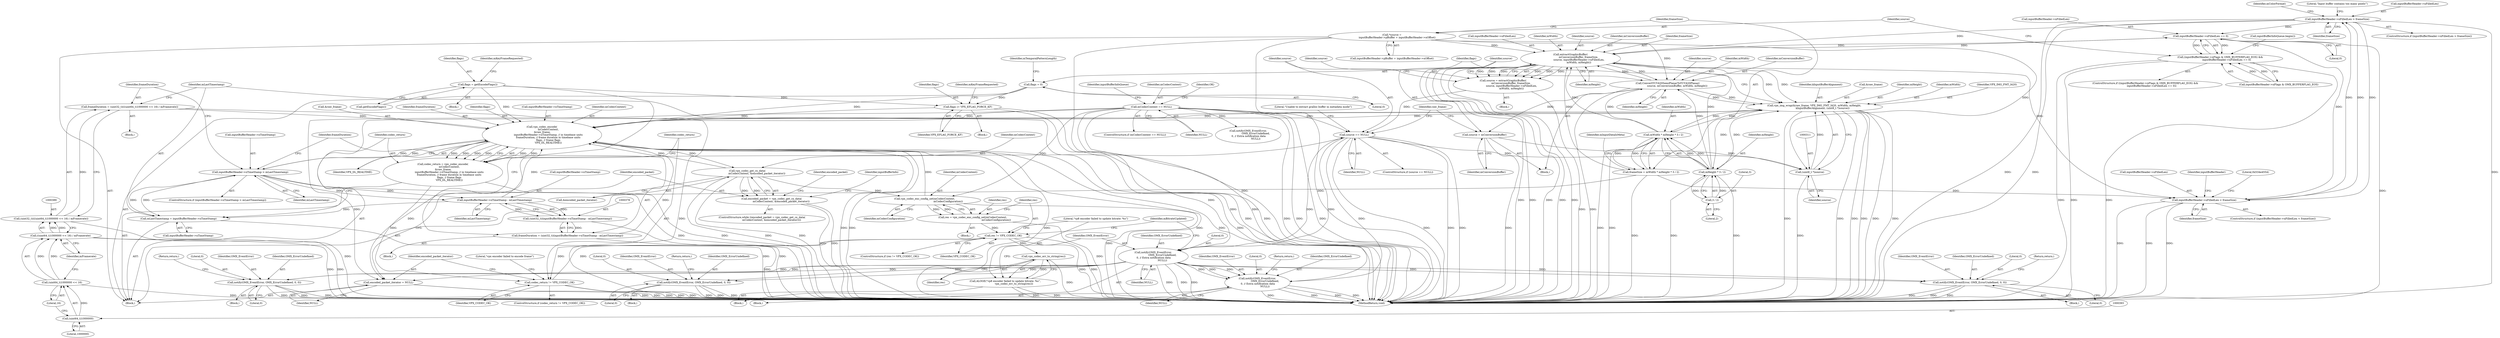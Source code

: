 digraph "0_Android_7fd96ebfc4c9da496c59d7c45e1f62be178e626d@pointer" {
"1000281" [label="(Call,inputBufferHeader->nFilledLen > frameSize)"];
"1000264" [label="(Call,inputBufferHeader->nFilledLen < frameSize)"];
"1000281" [label="(Call,inputBufferHeader->nFilledLen > frameSize)"];
"1000179" [label="(Call,inputBufferHeader->nFilledLen == 0)"];
"1000239" [label="(Call,extractGraphicBuffer(\n                    mConversionBuffer, frameSize,\n                     source, inputBufferHeader->nFilledLen,\n                     mWidth, mHeight))"];
"1000294" [label="(Call,ConvertYUV420SemiPlanarToYUV420Planar(\n                        source, mConversionBuffer, mWidth, mHeight))"];
"1000215" [label="(Call,*source =\n             inputBufferHeader->pBuffer + inputBufferHeader->nOffset)"];
"1000227" [label="(Call,mWidth * mHeight * 3 / 2)"];
"1000303" [label="(Call,vpx_img_wrap(&raw_frame, VPX_IMG_FMT_I420, mWidth, mHeight,\n                     kInputBufferAlignment, (uint8_t *)source))"];
"1000404" [label="(Call,vpx_codec_encode(\n                mCodecContext,\n &raw_frame,\n                inputBufferHeader->nTimeStamp, // in timebase units\n                frameDuration, // frame duration in timebase units\n                flags, // frame flags\n                VPX_DL_REALTIME))"];
"1000435" [label="(Call,vpx_codec_get_cx_data(\n                        mCodecContext, &encoded_packet_iterator))"];
"1000347" [label="(Call,vpx_codec_enc_config_set(mCodecContext,\n                                                           mCodecConfiguration))"];
"1000115" [label="(Call,mCodecContext == NULL)"];
"1000369" [label="(Call,inputBufferHeader->nTimeStamp > mLastTimestamp)"];
"1000397" [label="(Call,mLastTimestamp = inputBufferHeader->nTimeStamp)"];
"1000379" [label="(Call,inputBufferHeader->nTimeStamp - mLastTimestamp)"];
"1000375" [label="(Call,frameDuration = (uint32_t)(inputBufferHeader->nTimeStamp - mLastTimestamp))"];
"1000377" [label="(Call,(uint32_t)(inputBufferHeader->nTimeStamp - mLastTimestamp))"];
"1000386" [label="(Call,frameDuration = (uint32_t)(((uint64_t)1000000 << 16) / mFramerate))"];
"1000388" [label="(Call,(uint32_t)(((uint64_t)1000000 << 16) / mFramerate))"];
"1000390" [label="(Call,((uint64_t)1000000 << 16) / mFramerate)"];
"1000391" [label="(Call,(uint64_t)1000000 << 16)"];
"1000392" [label="(Call,(uint64_t)1000000)"];
"1000314" [label="(Call,flags = 0)"];
"1000328" [label="(Call,flags |= VPX_EFLAG_FORCE_KF)"];
"1000322" [label="(Call,flags = getEncodeFlags())"];
"1000229" [label="(Call,mHeight * 3 / 2)"];
"1000231" [label="(Call,3 / 2)"];
"1000310" [label="(Call,(uint8_t *)source)"];
"1000299" [label="(Call,source = mConversionBuffer)"];
"1000249" [label="(Call,source == NULL)"];
"1000237" [label="(Call,source = extractGraphicBuffer(\n                    mConversionBuffer, frameSize,\n                     source, inputBufferHeader->nFilledLen,\n                     mWidth, mHeight))"];
"1000359" [label="(Call,notify(OMX_EventError,\n                       OMX_ErrorUndefined,\n 0, // Extra notification data\n                       NULL))"];
"1000225" [label="(Call,frameSize = mWidth * mHeight * 3 / 2)"];
"1000173" [label="(Call,(inputBufferHeader->nFlags & OMX_BUFFERFLAG_EOS) &&\n                inputBufferHeader->nFilledLen == 0)"];
"1000402" [label="(Call,codec_return = vpx_codec_encode(\n                mCodecContext,\n &raw_frame,\n                inputBufferHeader->nTimeStamp, // in timebase units\n                frameDuration, // frame duration in timebase units\n                flags, // frame flags\n                VPX_DL_REALTIME))"];
"1000415" [label="(Call,codec_return != VPX_CODEC_OK)"];
"1000351" [label="(Call,res != VPX_CODEC_OK)"];
"1000357" [label="(Call,vpx_codec_err_to_string(res))"];
"1000355" [label="(Call,ALOGE(\"vp8 encoder failed to update bitrate: %s\",\n                      vpx_codec_err_to_string(res)))"];
"1000345" [label="(Call,res = vpx_codec_enc_config_set(mCodecContext,\n                                                           mCodecConfiguration))"];
"1000433" [label="(Call,encoded_packet = vpx_codec_get_cx_data(\n                        mCodecContext, &encoded_packet_iterator))"];
"1000255" [label="(Call,notify(OMX_EventError, OMX_ErrorUndefined, 0, 0))"];
"1000273" [label="(Call,notify(OMX_EventError, OMX_ErrorUndefined, 0, 0))"];
"1000421" [label="(Call,notify(OMX_EventError,\n                   OMX_ErrorUndefined,\n 0, // Extra notification data\n                   NULL))"];
"1000428" [label="(Call,encoded_packet_iterator = NULL)"];
"1000506" [label="(Call,notify(OMX_EventError, OMX_ErrorUndefined, 0, 0))"];
"1000241" [label="(Identifier,frameSize)"];
"1000243" [label="(Call,inputBufferHeader->nFilledLen)"];
"1000254" [label="(Literal,\"Unable to extract gralloc buffer in metadata mode\")"];
"1000231" [label="(Call,3 / 2)"];
"1000269" [label="(Block,)"];
"1000229" [label="(Call,mHeight * 3 / 2)"];
"1000355" [label="(Call,ALOGE(\"vp8 encoder failed to update bitrate: %s\",\n                      vpx_codec_err_to_string(res)))"];
"1000383" [label="(Identifier,mLastTimestamp)"];
"1000435" [label="(Call,vpx_codec_get_cx_data(\n                        mCodecContext, &encoded_packet_iterator))"];
"1000114" [label="(ControlStructure,if (mCodecContext == NULL))"];
"1000321" [label="(Block,)"];
"1000332" [label="(Identifier,mKeyFrameRequested)"];
"1000347" [label="(Call,vpx_codec_enc_config_set(mCodecContext,\n                                                           mCodecConfiguration))"];
"1000314" [label="(Call,flags = 0)"];
"1000322" [label="(Call,flags = getEncodeFlags())"];
"1000256" [label="(Identifier,OMX_EventError)"];
"1000432" [label="(ControlStructure,while ((encoded_packet = vpx_codec_get_cx_data(\n                        mCodecContext, &encoded_packet_iterator))))"];
"1000249" [label="(Call,source == NULL)"];
"1000225" [label="(Call,frameSize = mWidth * mHeight * 3 / 2)"];
"1000348" [label="(Identifier,mCodecContext)"];
"1000404" [label="(Call,vpx_codec_encode(\n                mCodecContext,\n &raw_frame,\n                inputBufferHeader->nTimeStamp, // in timebase units\n                frameDuration, // frame duration in timebase units\n                flags, // frame flags\n                VPX_DL_REALTIME))"];
"1000283" [label="(Identifier,inputBufferHeader)"];
"1000433" [label="(Call,encoded_packet = vpx_codec_get_cx_data(\n                        mCodecContext, &encoded_packet_iterator))"];
"1000507" [label="(Identifier,OMX_EventError)"];
"1000278" [label="(Return,return;)"];
"1000413" [label="(Identifier,VPX_DL_REALTIME)"];
"1000246" [label="(Identifier,mWidth)"];
"1000149" [label="(Block,)"];
"1000370" [label="(Call,inputBufferHeader->nTimeStamp)"];
"1000305" [label="(Identifier,raw_frame)"];
"1000228" [label="(Identifier,mWidth)"];
"1000309" [label="(Identifier,kInputBufferAlignment)"];
"1000259" [label="(Literal,0)"];
"1000422" [label="(Identifier,OMX_EventError)"];
"1000356" [label="(Literal,\"vp8 encoder failed to update bitrate: %s\")"];
"1000319" [label="(Identifier,mTemporalPatternLength)"];
"1000257" [label="(Identifier,OMX_ErrorUndefined)"];
"1000424" [label="(Literal,0)"];
"1000271" [label="(Literal,0x534e4554)"];
"1000316" [label="(Literal,0)"];
"1000377" [label="(Call,(uint32_t)(inputBufferHeader->nTimeStamp - mLastTimestamp))"];
"1000328" [label="(Call,flags |= VPX_EFLAG_FORCE_KF)"];
"1000275" [label="(Identifier,OMX_ErrorUndefined)"];
"1000394" [label="(Literal,1000000)"];
"1000242" [label="(Identifier,source)"];
"1000323" [label="(Identifier,flags)"];
"1000230" [label="(Identifier,mHeight)"];
"1000280" [label="(ControlStructure,if (inputBufferHeader->nFilledLen > frameSize))"];
"1000310" [label="(Call,(uint8_t *)source)"];
"1000116" [label="(Identifier,mCodecContext)"];
"1000403" [label="(Identifier,codec_return)"];
"1000179" [label="(Call,inputBufferHeader->nFilledLen == 0)"];
"1000227" [label="(Call,mWidth * mHeight * 3 / 2)"];
"1000329" [label="(Identifier,flags)"];
"1000180" [label="(Call,inputBufferHeader->nFilledLen)"];
"1000508" [label="(Identifier,OMX_ErrorUndefined)"];
"1000560" [label="(MethodReturn,void)"];
"1000173" [label="(Call,(inputBufferHeader->nFlags & OMX_BUFFERFLAG_EOS) &&\n                inputBufferHeader->nFilledLen == 0)"];
"1000303" [label="(Call,vpx_img_wrap(&raw_frame, VPX_IMG_FMT_I420, mWidth, mHeight,\n                     kInputBufferAlignment, (uint8_t *)source))"];
"1000398" [label="(Identifier,mLastTimestamp)"];
"1000434" [label="(Identifier,encoded_packet)"];
"1000509" [label="(Literal,0)"];
"1000352" [label="(Identifier,res)"];
"1000226" [label="(Identifier,frameSize)"];
"1000429" [label="(Identifier,encoded_packet_iterator)"];
"1000264" [label="(Call,inputBufferHeader->nFilledLen < frameSize)"];
"1000358" [label="(Identifier,res)"];
"1000406" [label="(Call,&raw_frame)"];
"1000304" [label="(Call,&raw_frame)"];
"1000308" [label="(Identifier,mHeight)"];
"1000216" [label="(Identifier,source)"];
"1000430" [label="(Identifier,NULL)"];
"1000285" [label="(Identifier,frameSize)"];
"1000247" [label="(Identifier,mHeight)"];
"1000291" [label="(Identifier,mColorFormat)"];
"1000238" [label="(Identifier,source)"];
"1000277" [label="(Literal,0)"];
"1000117" [label="(Identifier,NULL)"];
"1000250" [label="(Identifier,source)"];
"1000376" [label="(Identifier,frameDuration)"];
"1000172" [label="(ControlStructure,if ((inputBufferHeader->nFlags & OMX_BUFFERFLAG_EOS) &&\n                inputBufferHeader->nFilledLen == 0))"];
"1000268" [label="(Identifier,frameSize)"];
"1000392" [label="(Call,(uint64_t)1000000)"];
"1000301" [label="(Identifier,mConversionBuffer)"];
"1000260" [label="(Return,return;)"];
"1000397" [label="(Call,mLastTimestamp = inputBufferHeader->nTimeStamp)"];
"1000273" [label="(Call,notify(OMX_EventError, OMX_ErrorUndefined, 0, 0))"];
"1000345" [label="(Call,res = vpx_codec_enc_config_set(mCodecContext,\n                                                           mCodecConfiguration))"];
"1000288" [label="(Literal,\"Input buffer contains too many pixels\")"];
"1000380" [label="(Call,inputBufferHeader->nTimeStamp)"];
"1000232" [label="(Literal,3)"];
"1000183" [label="(Literal,0)"];
"1000395" [label="(Literal,16)"];
"1000251" [label="(Identifier,NULL)"];
"1000174" [label="(Call,inputBufferHeader->nFlags & OMX_BUFFERFLAG_EOS)"];
"1000307" [label="(Identifier,mWidth)"];
"1000414" [label="(ControlStructure,if (codec_return != VPX_CODEC_OK))"];
"1000126" [label="(Call,notify(OMX_EventError,\n                   OMX_ErrorUndefined,\n 0, // Extra notification data\n                   NULL))"];
"1000324" [label="(Call,getEncodeFlags())"];
"1000375" [label="(Call,frameDuration = (uint32_t)(inputBufferHeader->nTimeStamp - mLastTimestamp))"];
"1000233" [label="(Literal,2)"];
"1000363" [label="(Identifier,NULL)"];
"1000385" [label="(Block,)"];
"1000426" [label="(Return,return;)"];
"1000418" [label="(Block,)"];
"1000186" [label="(Call,inputBufferInfoQueue.begin())"];
"1000315" [label="(Identifier,flags)"];
"1000306" [label="(Identifier,VPX_IMG_FMT_I420)"];
"1000379" [label="(Call,inputBufferHeader->nTimeStamp - mLastTimestamp)"];
"1000330" [label="(Identifier,VPX_EFLAG_FORCE_KF)"];
"1000362" [label="(Literal,0)"];
"1000215" [label="(Call,*source =\n             inputBufferHeader->pBuffer + inputBufferHeader->nOffset)"];
"1000411" [label="(Identifier,frameDuration)"];
"1000326" [label="(Identifier,mKeyFrameRequested)"];
"1000368" [label="(ControlStructure,if (inputBufferHeader->nTimeStamp > mLastTimestamp))"];
"1000391" [label="(Call,(uint64_t)1000000 << 16)"];
"1000511" [label="(Return,return;)"];
"1000121" [label="(Identifier,OK)"];
"1000217" [label="(Call,inputBufferHeader->pBuffer + inputBufferHeader->nOffset)"];
"1000295" [label="(Identifier,source)"];
"1000351" [label="(Call,res != VPX_CODEC_OK)"];
"1000412" [label="(Identifier,flags)"];
"1000265" [label="(Call,inputBufferHeader->nFilledLen)"];
"1000360" [label="(Identifier,OMX_EventError)"];
"1000417" [label="(Identifier,VPX_CODEC_OK)"];
"1000420" [label="(Literal,\"vpx encoder failed to encode frame\")"];
"1000423" [label="(Identifier,OMX_ErrorUndefined)"];
"1000350" [label="(ControlStructure,if (res != VPX_CODEC_OK))"];
"1000135" [label="(Identifier,inputBufferInfoQueue)"];
"1000399" [label="(Call,inputBufferHeader->nTimeStamp)"];
"1000390" [label="(Call,((uint64_t)1000000 << 16) / mFramerate)"];
"1000297" [label="(Identifier,mWidth)"];
"1000298" [label="(Identifier,mHeight)"];
"1000258" [label="(Literal,0)"];
"1000349" [label="(Identifier,mCodecConfiguration)"];
"1000300" [label="(Identifier,source)"];
"1000346" [label="(Identifier,res)"];
"1000281" [label="(Call,inputBufferHeader->nFilledLen > frameSize)"];
"1000428" [label="(Call,encoded_packet_iterator = NULL)"];
"1000276" [label="(Literal,0)"];
"1000357" [label="(Call,vpx_codec_err_to_string(res))"];
"1000299" [label="(Call,source = mConversionBuffer)"];
"1000373" [label="(Identifier,mLastTimestamp)"];
"1000237" [label="(Call,source = extractGraphicBuffer(\n                    mConversionBuffer, frameSize,\n                     source, inputBufferHeader->nFilledLen,\n                     mWidth, mHeight))"];
"1000436" [label="(Identifier,mCodecContext)"];
"1000296" [label="(Identifier,mConversionBuffer)"];
"1000235" [label="(Identifier,mInputDataIsMeta)"];
"1000263" [label="(ControlStructure,if (inputBufferHeader->nFilledLen < frameSize))"];
"1000388" [label="(Call,(uint32_t)(((uint64_t)1000000 << 16) / mFramerate))"];
"1000415" [label="(Call,codec_return != VPX_CODEC_OK)"];
"1000274" [label="(Identifier,OMX_EventError)"];
"1000437" [label="(Call,&encoded_packet_iterator)"];
"1000293" [label="(Block,)"];
"1000327" [label="(Block,)"];
"1000553" [label="(Identifier,inputBufferInfo)"];
"1000387" [label="(Identifier,frameDuration)"];
"1000248" [label="(ControlStructure,if (source == NULL))"];
"1000365" [label="(Identifier,mBitrateUpdated)"];
"1000336" [label="(Block,)"];
"1000386" [label="(Call,frameDuration = (uint32_t)(((uint64_t)1000000 << 16) / mFramerate))"];
"1000252" [label="(Block,)"];
"1000502" [label="(Block,)"];
"1000361" [label="(Identifier,OMX_ErrorUndefined)"];
"1000408" [label="(Call,inputBufferHeader->nTimeStamp)"];
"1000354" [label="(Block,)"];
"1000294" [label="(Call,ConvertYUV420SemiPlanarToYUV420Planar(\n                        source, mConversionBuffer, mWidth, mHeight))"];
"1000425" [label="(Identifier,NULL)"];
"1000369" [label="(Call,inputBufferHeader->nTimeStamp > mLastTimestamp)"];
"1000374" [label="(Block,)"];
"1000506" [label="(Call,notify(OMX_EventError, OMX_ErrorUndefined, 0, 0))"];
"1000236" [label="(Block,)"];
"1000115" [label="(Call,mCodecContext == NULL)"];
"1000240" [label="(Identifier,mConversionBuffer)"];
"1000396" [label="(Identifier,mFramerate)"];
"1000312" [label="(Identifier,source)"];
"1000510" [label="(Literal,0)"];
"1000402" [label="(Call,codec_return = vpx_codec_encode(\n                mCodecContext,\n &raw_frame,\n                inputBufferHeader->nTimeStamp, // in timebase units\n                frameDuration, // frame duration in timebase units\n                flags, // frame flags\n                VPX_DL_REALTIME))"];
"1000416" [label="(Identifier,codec_return)"];
"1000282" [label="(Call,inputBufferHeader->nFilledLen)"];
"1000359" [label="(Call,notify(OMX_EventError,\n                       OMX_ErrorUndefined,\n 0, // Extra notification data\n                       NULL))"];
"1000353" [label="(Identifier,VPX_CODEC_OK)"];
"1000421" [label="(Call,notify(OMX_EventError,\n                   OMX_ErrorUndefined,\n 0, // Extra notification data\n                   NULL))"];
"1000405" [label="(Identifier,mCodecContext)"];
"1000255" [label="(Call,notify(OMX_EventError, OMX_ErrorUndefined, 0, 0))"];
"1000443" [label="(Identifier,encoded_packet)"];
"1000239" [label="(Call,extractGraphicBuffer(\n                    mConversionBuffer, frameSize,\n                     source, inputBufferHeader->nFilledLen,\n                     mWidth, mHeight))"];
"1000281" -> "1000280"  [label="AST: "];
"1000281" -> "1000285"  [label="CFG: "];
"1000282" -> "1000281"  [label="AST: "];
"1000285" -> "1000281"  [label="AST: "];
"1000288" -> "1000281"  [label="CFG: "];
"1000291" -> "1000281"  [label="CFG: "];
"1000281" -> "1000560"  [label="DDG: "];
"1000281" -> "1000560"  [label="DDG: "];
"1000281" -> "1000560"  [label="DDG: "];
"1000281" -> "1000179"  [label="DDG: "];
"1000281" -> "1000239"  [label="DDG: "];
"1000281" -> "1000264"  [label="DDG: "];
"1000264" -> "1000281"  [label="DDG: "];
"1000264" -> "1000281"  [label="DDG: "];
"1000264" -> "1000263"  [label="AST: "];
"1000264" -> "1000268"  [label="CFG: "];
"1000265" -> "1000264"  [label="AST: "];
"1000268" -> "1000264"  [label="AST: "];
"1000271" -> "1000264"  [label="CFG: "];
"1000283" -> "1000264"  [label="CFG: "];
"1000264" -> "1000560"  [label="DDG: "];
"1000264" -> "1000560"  [label="DDG: "];
"1000264" -> "1000560"  [label="DDG: "];
"1000179" -> "1000264"  [label="DDG: "];
"1000239" -> "1000264"  [label="DDG: "];
"1000225" -> "1000264"  [label="DDG: "];
"1000179" -> "1000173"  [label="AST: "];
"1000179" -> "1000183"  [label="CFG: "];
"1000180" -> "1000179"  [label="AST: "];
"1000183" -> "1000179"  [label="AST: "];
"1000173" -> "1000179"  [label="CFG: "];
"1000179" -> "1000560"  [label="DDG: "];
"1000179" -> "1000173"  [label="DDG: "];
"1000179" -> "1000173"  [label="DDG: "];
"1000239" -> "1000179"  [label="DDG: "];
"1000179" -> "1000239"  [label="DDG: "];
"1000239" -> "1000237"  [label="AST: "];
"1000239" -> "1000247"  [label="CFG: "];
"1000240" -> "1000239"  [label="AST: "];
"1000241" -> "1000239"  [label="AST: "];
"1000242" -> "1000239"  [label="AST: "];
"1000243" -> "1000239"  [label="AST: "];
"1000246" -> "1000239"  [label="AST: "];
"1000247" -> "1000239"  [label="AST: "];
"1000237" -> "1000239"  [label="CFG: "];
"1000239" -> "1000560"  [label="DDG: "];
"1000239" -> "1000560"  [label="DDG: "];
"1000239" -> "1000560"  [label="DDG: "];
"1000239" -> "1000560"  [label="DDG: "];
"1000239" -> "1000560"  [label="DDG: "];
"1000239" -> "1000237"  [label="DDG: "];
"1000239" -> "1000237"  [label="DDG: "];
"1000239" -> "1000237"  [label="DDG: "];
"1000239" -> "1000237"  [label="DDG: "];
"1000239" -> "1000237"  [label="DDG: "];
"1000239" -> "1000237"  [label="DDG: "];
"1000294" -> "1000239"  [label="DDG: "];
"1000225" -> "1000239"  [label="DDG: "];
"1000215" -> "1000239"  [label="DDG: "];
"1000227" -> "1000239"  [label="DDG: "];
"1000229" -> "1000239"  [label="DDG: "];
"1000239" -> "1000294"  [label="DDG: "];
"1000239" -> "1000303"  [label="DDG: "];
"1000239" -> "1000303"  [label="DDG: "];
"1000294" -> "1000293"  [label="AST: "];
"1000294" -> "1000298"  [label="CFG: "];
"1000295" -> "1000294"  [label="AST: "];
"1000296" -> "1000294"  [label="AST: "];
"1000297" -> "1000294"  [label="AST: "];
"1000298" -> "1000294"  [label="AST: "];
"1000300" -> "1000294"  [label="CFG: "];
"1000294" -> "1000560"  [label="DDG: "];
"1000215" -> "1000294"  [label="DDG: "];
"1000227" -> "1000294"  [label="DDG: "];
"1000229" -> "1000294"  [label="DDG: "];
"1000294" -> "1000299"  [label="DDG: "];
"1000294" -> "1000303"  [label="DDG: "];
"1000294" -> "1000303"  [label="DDG: "];
"1000215" -> "1000149"  [label="AST: "];
"1000215" -> "1000217"  [label="CFG: "];
"1000216" -> "1000215"  [label="AST: "];
"1000217" -> "1000215"  [label="AST: "];
"1000226" -> "1000215"  [label="CFG: "];
"1000215" -> "1000560"  [label="DDG: "];
"1000215" -> "1000560"  [label="DDG: "];
"1000215" -> "1000310"  [label="DDG: "];
"1000227" -> "1000225"  [label="AST: "];
"1000227" -> "1000229"  [label="CFG: "];
"1000228" -> "1000227"  [label="AST: "];
"1000229" -> "1000227"  [label="AST: "];
"1000225" -> "1000227"  [label="CFG: "];
"1000227" -> "1000560"  [label="DDG: "];
"1000227" -> "1000560"  [label="DDG: "];
"1000227" -> "1000225"  [label="DDG: "];
"1000227" -> "1000225"  [label="DDG: "];
"1000303" -> "1000227"  [label="DDG: "];
"1000229" -> "1000227"  [label="DDG: "];
"1000229" -> "1000227"  [label="DDG: "];
"1000227" -> "1000303"  [label="DDG: "];
"1000303" -> "1000149"  [label="AST: "];
"1000303" -> "1000310"  [label="CFG: "];
"1000304" -> "1000303"  [label="AST: "];
"1000306" -> "1000303"  [label="AST: "];
"1000307" -> "1000303"  [label="AST: "];
"1000308" -> "1000303"  [label="AST: "];
"1000309" -> "1000303"  [label="AST: "];
"1000310" -> "1000303"  [label="AST: "];
"1000315" -> "1000303"  [label="CFG: "];
"1000303" -> "1000560"  [label="DDG: "];
"1000303" -> "1000560"  [label="DDG: "];
"1000303" -> "1000560"  [label="DDG: "];
"1000303" -> "1000560"  [label="DDG: "];
"1000303" -> "1000560"  [label="DDG: "];
"1000303" -> "1000560"  [label="DDG: "];
"1000303" -> "1000229"  [label="DDG: "];
"1000404" -> "1000303"  [label="DDG: "];
"1000229" -> "1000303"  [label="DDG: "];
"1000310" -> "1000303"  [label="DDG: "];
"1000303" -> "1000404"  [label="DDG: "];
"1000404" -> "1000402"  [label="AST: "];
"1000404" -> "1000413"  [label="CFG: "];
"1000405" -> "1000404"  [label="AST: "];
"1000406" -> "1000404"  [label="AST: "];
"1000408" -> "1000404"  [label="AST: "];
"1000411" -> "1000404"  [label="AST: "];
"1000412" -> "1000404"  [label="AST: "];
"1000413" -> "1000404"  [label="AST: "];
"1000402" -> "1000404"  [label="CFG: "];
"1000404" -> "1000560"  [label="DDG: "];
"1000404" -> "1000560"  [label="DDG: "];
"1000404" -> "1000560"  [label="DDG: "];
"1000404" -> "1000560"  [label="DDG: "];
"1000404" -> "1000560"  [label="DDG: "];
"1000404" -> "1000560"  [label="DDG: "];
"1000404" -> "1000369"  [label="DDG: "];
"1000404" -> "1000402"  [label="DDG: "];
"1000404" -> "1000402"  [label="DDG: "];
"1000404" -> "1000402"  [label="DDG: "];
"1000404" -> "1000402"  [label="DDG: "];
"1000404" -> "1000402"  [label="DDG: "];
"1000404" -> "1000402"  [label="DDG: "];
"1000435" -> "1000404"  [label="DDG: "];
"1000347" -> "1000404"  [label="DDG: "];
"1000115" -> "1000404"  [label="DDG: "];
"1000369" -> "1000404"  [label="DDG: "];
"1000379" -> "1000404"  [label="DDG: "];
"1000375" -> "1000404"  [label="DDG: "];
"1000386" -> "1000404"  [label="DDG: "];
"1000314" -> "1000404"  [label="DDG: "];
"1000328" -> "1000404"  [label="DDG: "];
"1000322" -> "1000404"  [label="DDG: "];
"1000404" -> "1000435"  [label="DDG: "];
"1000435" -> "1000433"  [label="AST: "];
"1000435" -> "1000437"  [label="CFG: "];
"1000436" -> "1000435"  [label="AST: "];
"1000437" -> "1000435"  [label="AST: "];
"1000433" -> "1000435"  [label="CFG: "];
"1000435" -> "1000560"  [label="DDG: "];
"1000435" -> "1000560"  [label="DDG: "];
"1000435" -> "1000347"  [label="DDG: "];
"1000435" -> "1000433"  [label="DDG: "];
"1000435" -> "1000433"  [label="DDG: "];
"1000347" -> "1000345"  [label="AST: "];
"1000347" -> "1000349"  [label="CFG: "];
"1000348" -> "1000347"  [label="AST: "];
"1000349" -> "1000347"  [label="AST: "];
"1000345" -> "1000347"  [label="CFG: "];
"1000347" -> "1000560"  [label="DDG: "];
"1000347" -> "1000345"  [label="DDG: "];
"1000347" -> "1000345"  [label="DDG: "];
"1000115" -> "1000347"  [label="DDG: "];
"1000115" -> "1000114"  [label="AST: "];
"1000115" -> "1000117"  [label="CFG: "];
"1000116" -> "1000115"  [label="AST: "];
"1000117" -> "1000115"  [label="AST: "];
"1000121" -> "1000115"  [label="CFG: "];
"1000135" -> "1000115"  [label="CFG: "];
"1000115" -> "1000560"  [label="DDG: "];
"1000115" -> "1000560"  [label="DDG: "];
"1000115" -> "1000560"  [label="DDG: "];
"1000115" -> "1000126"  [label="DDG: "];
"1000115" -> "1000249"  [label="DDG: "];
"1000115" -> "1000359"  [label="DDG: "];
"1000115" -> "1000421"  [label="DDG: "];
"1000115" -> "1000428"  [label="DDG: "];
"1000369" -> "1000368"  [label="AST: "];
"1000369" -> "1000373"  [label="CFG: "];
"1000370" -> "1000369"  [label="AST: "];
"1000373" -> "1000369"  [label="AST: "];
"1000376" -> "1000369"  [label="CFG: "];
"1000387" -> "1000369"  [label="CFG: "];
"1000369" -> "1000560"  [label="DDG: "];
"1000397" -> "1000369"  [label="DDG: "];
"1000369" -> "1000379"  [label="DDG: "];
"1000369" -> "1000379"  [label="DDG: "];
"1000369" -> "1000397"  [label="DDG: "];
"1000397" -> "1000149"  [label="AST: "];
"1000397" -> "1000399"  [label="CFG: "];
"1000398" -> "1000397"  [label="AST: "];
"1000399" -> "1000397"  [label="AST: "];
"1000403" -> "1000397"  [label="CFG: "];
"1000397" -> "1000560"  [label="DDG: "];
"1000379" -> "1000397"  [label="DDG: "];
"1000379" -> "1000377"  [label="AST: "];
"1000379" -> "1000383"  [label="CFG: "];
"1000380" -> "1000379"  [label="AST: "];
"1000383" -> "1000379"  [label="AST: "];
"1000377" -> "1000379"  [label="CFG: "];
"1000379" -> "1000377"  [label="DDG: "];
"1000379" -> "1000377"  [label="DDG: "];
"1000375" -> "1000374"  [label="AST: "];
"1000375" -> "1000377"  [label="CFG: "];
"1000376" -> "1000375"  [label="AST: "];
"1000377" -> "1000375"  [label="AST: "];
"1000398" -> "1000375"  [label="CFG: "];
"1000375" -> "1000560"  [label="DDG: "];
"1000377" -> "1000375"  [label="DDG: "];
"1000378" -> "1000377"  [label="AST: "];
"1000377" -> "1000560"  [label="DDG: "];
"1000386" -> "1000385"  [label="AST: "];
"1000386" -> "1000388"  [label="CFG: "];
"1000387" -> "1000386"  [label="AST: "];
"1000388" -> "1000386"  [label="AST: "];
"1000398" -> "1000386"  [label="CFG: "];
"1000386" -> "1000560"  [label="DDG: "];
"1000388" -> "1000386"  [label="DDG: "];
"1000388" -> "1000390"  [label="CFG: "];
"1000389" -> "1000388"  [label="AST: "];
"1000390" -> "1000388"  [label="AST: "];
"1000388" -> "1000560"  [label="DDG: "];
"1000390" -> "1000388"  [label="DDG: "];
"1000390" -> "1000388"  [label="DDG: "];
"1000390" -> "1000396"  [label="CFG: "];
"1000391" -> "1000390"  [label="AST: "];
"1000396" -> "1000390"  [label="AST: "];
"1000390" -> "1000560"  [label="DDG: "];
"1000390" -> "1000560"  [label="DDG: "];
"1000391" -> "1000390"  [label="DDG: "];
"1000391" -> "1000390"  [label="DDG: "];
"1000391" -> "1000395"  [label="CFG: "];
"1000392" -> "1000391"  [label="AST: "];
"1000395" -> "1000391"  [label="AST: "];
"1000396" -> "1000391"  [label="CFG: "];
"1000391" -> "1000560"  [label="DDG: "];
"1000392" -> "1000391"  [label="DDG: "];
"1000392" -> "1000394"  [label="CFG: "];
"1000393" -> "1000392"  [label="AST: "];
"1000394" -> "1000392"  [label="AST: "];
"1000395" -> "1000392"  [label="CFG: "];
"1000314" -> "1000149"  [label="AST: "];
"1000314" -> "1000316"  [label="CFG: "];
"1000315" -> "1000314"  [label="AST: "];
"1000316" -> "1000314"  [label="AST: "];
"1000319" -> "1000314"  [label="CFG: "];
"1000314" -> "1000328"  [label="DDG: "];
"1000328" -> "1000327"  [label="AST: "];
"1000328" -> "1000330"  [label="CFG: "];
"1000329" -> "1000328"  [label="AST: "];
"1000330" -> "1000328"  [label="AST: "];
"1000332" -> "1000328"  [label="CFG: "];
"1000328" -> "1000560"  [label="DDG: "];
"1000328" -> "1000560"  [label="DDG: "];
"1000322" -> "1000328"  [label="DDG: "];
"1000322" -> "1000321"  [label="AST: "];
"1000322" -> "1000324"  [label="CFG: "];
"1000323" -> "1000322"  [label="AST: "];
"1000324" -> "1000322"  [label="AST: "];
"1000326" -> "1000322"  [label="CFG: "];
"1000322" -> "1000560"  [label="DDG: "];
"1000229" -> "1000231"  [label="CFG: "];
"1000230" -> "1000229"  [label="AST: "];
"1000231" -> "1000229"  [label="AST: "];
"1000229" -> "1000560"  [label="DDG: "];
"1000229" -> "1000560"  [label="DDG: "];
"1000231" -> "1000229"  [label="DDG: "];
"1000231" -> "1000229"  [label="DDG: "];
"1000231" -> "1000233"  [label="CFG: "];
"1000232" -> "1000231"  [label="AST: "];
"1000233" -> "1000231"  [label="AST: "];
"1000310" -> "1000312"  [label="CFG: "];
"1000311" -> "1000310"  [label="AST: "];
"1000312" -> "1000310"  [label="AST: "];
"1000310" -> "1000560"  [label="DDG: "];
"1000299" -> "1000310"  [label="DDG: "];
"1000249" -> "1000310"  [label="DDG: "];
"1000299" -> "1000293"  [label="AST: "];
"1000299" -> "1000301"  [label="CFG: "];
"1000300" -> "1000299"  [label="AST: "];
"1000301" -> "1000299"  [label="AST: "];
"1000305" -> "1000299"  [label="CFG: "];
"1000299" -> "1000560"  [label="DDG: "];
"1000249" -> "1000248"  [label="AST: "];
"1000249" -> "1000251"  [label="CFG: "];
"1000250" -> "1000249"  [label="AST: "];
"1000251" -> "1000249"  [label="AST: "];
"1000254" -> "1000249"  [label="CFG: "];
"1000305" -> "1000249"  [label="CFG: "];
"1000249" -> "1000560"  [label="DDG: "];
"1000249" -> "1000560"  [label="DDG: "];
"1000249" -> "1000560"  [label="DDG: "];
"1000237" -> "1000249"  [label="DDG: "];
"1000359" -> "1000249"  [label="DDG: "];
"1000249" -> "1000359"  [label="DDG: "];
"1000249" -> "1000421"  [label="DDG: "];
"1000249" -> "1000428"  [label="DDG: "];
"1000237" -> "1000236"  [label="AST: "];
"1000238" -> "1000237"  [label="AST: "];
"1000250" -> "1000237"  [label="CFG: "];
"1000237" -> "1000560"  [label="DDG: "];
"1000359" -> "1000354"  [label="AST: "];
"1000359" -> "1000363"  [label="CFG: "];
"1000360" -> "1000359"  [label="AST: "];
"1000361" -> "1000359"  [label="AST: "];
"1000362" -> "1000359"  [label="AST: "];
"1000363" -> "1000359"  [label="AST: "];
"1000365" -> "1000359"  [label="CFG: "];
"1000359" -> "1000560"  [label="DDG: "];
"1000359" -> "1000560"  [label="DDG: "];
"1000359" -> "1000560"  [label="DDG: "];
"1000359" -> "1000255"  [label="DDG: "];
"1000359" -> "1000255"  [label="DDG: "];
"1000359" -> "1000273"  [label="DDG: "];
"1000359" -> "1000273"  [label="DDG: "];
"1000359" -> "1000421"  [label="DDG: "];
"1000359" -> "1000421"  [label="DDG: "];
"1000359" -> "1000421"  [label="DDG: "];
"1000359" -> "1000428"  [label="DDG: "];
"1000359" -> "1000506"  [label="DDG: "];
"1000359" -> "1000506"  [label="DDG: "];
"1000225" -> "1000149"  [label="AST: "];
"1000226" -> "1000225"  [label="AST: "];
"1000235" -> "1000225"  [label="CFG: "];
"1000225" -> "1000560"  [label="DDG: "];
"1000173" -> "1000172"  [label="AST: "];
"1000173" -> "1000174"  [label="CFG: "];
"1000174" -> "1000173"  [label="AST: "];
"1000186" -> "1000173"  [label="CFG: "];
"1000216" -> "1000173"  [label="CFG: "];
"1000173" -> "1000560"  [label="DDG: "];
"1000173" -> "1000560"  [label="DDG: "];
"1000173" -> "1000560"  [label="DDG: "];
"1000174" -> "1000173"  [label="DDG: "];
"1000174" -> "1000173"  [label="DDG: "];
"1000402" -> "1000149"  [label="AST: "];
"1000403" -> "1000402"  [label="AST: "];
"1000416" -> "1000402"  [label="CFG: "];
"1000402" -> "1000560"  [label="DDG: "];
"1000402" -> "1000415"  [label="DDG: "];
"1000415" -> "1000414"  [label="AST: "];
"1000415" -> "1000417"  [label="CFG: "];
"1000416" -> "1000415"  [label="AST: "];
"1000417" -> "1000415"  [label="AST: "];
"1000420" -> "1000415"  [label="CFG: "];
"1000429" -> "1000415"  [label="CFG: "];
"1000415" -> "1000560"  [label="DDG: "];
"1000415" -> "1000560"  [label="DDG: "];
"1000415" -> "1000560"  [label="DDG: "];
"1000415" -> "1000351"  [label="DDG: "];
"1000351" -> "1000415"  [label="DDG: "];
"1000351" -> "1000350"  [label="AST: "];
"1000351" -> "1000353"  [label="CFG: "];
"1000352" -> "1000351"  [label="AST: "];
"1000353" -> "1000351"  [label="AST: "];
"1000356" -> "1000351"  [label="CFG: "];
"1000365" -> "1000351"  [label="CFG: "];
"1000351" -> "1000560"  [label="DDG: "];
"1000351" -> "1000560"  [label="DDG: "];
"1000345" -> "1000351"  [label="DDG: "];
"1000351" -> "1000357"  [label="DDG: "];
"1000357" -> "1000355"  [label="AST: "];
"1000357" -> "1000358"  [label="CFG: "];
"1000358" -> "1000357"  [label="AST: "];
"1000355" -> "1000357"  [label="CFG: "];
"1000357" -> "1000560"  [label="DDG: "];
"1000357" -> "1000355"  [label="DDG: "];
"1000355" -> "1000354"  [label="AST: "];
"1000356" -> "1000355"  [label="AST: "];
"1000360" -> "1000355"  [label="CFG: "];
"1000355" -> "1000560"  [label="DDG: "];
"1000355" -> "1000560"  [label="DDG: "];
"1000345" -> "1000336"  [label="AST: "];
"1000346" -> "1000345"  [label="AST: "];
"1000352" -> "1000345"  [label="CFG: "];
"1000345" -> "1000560"  [label="DDG: "];
"1000433" -> "1000432"  [label="AST: "];
"1000434" -> "1000433"  [label="AST: "];
"1000443" -> "1000433"  [label="CFG: "];
"1000553" -> "1000433"  [label="CFG: "];
"1000433" -> "1000560"  [label="DDG: "];
"1000433" -> "1000560"  [label="DDG: "];
"1000255" -> "1000252"  [label="AST: "];
"1000255" -> "1000259"  [label="CFG: "];
"1000256" -> "1000255"  [label="AST: "];
"1000257" -> "1000255"  [label="AST: "];
"1000258" -> "1000255"  [label="AST: "];
"1000259" -> "1000255"  [label="AST: "];
"1000260" -> "1000255"  [label="CFG: "];
"1000255" -> "1000560"  [label="DDG: "];
"1000255" -> "1000560"  [label="DDG: "];
"1000255" -> "1000560"  [label="DDG: "];
"1000273" -> "1000269"  [label="AST: "];
"1000273" -> "1000277"  [label="CFG: "];
"1000274" -> "1000273"  [label="AST: "];
"1000275" -> "1000273"  [label="AST: "];
"1000276" -> "1000273"  [label="AST: "];
"1000277" -> "1000273"  [label="AST: "];
"1000278" -> "1000273"  [label="CFG: "];
"1000273" -> "1000560"  [label="DDG: "];
"1000273" -> "1000560"  [label="DDG: "];
"1000273" -> "1000560"  [label="DDG: "];
"1000421" -> "1000418"  [label="AST: "];
"1000421" -> "1000425"  [label="CFG: "];
"1000422" -> "1000421"  [label="AST: "];
"1000423" -> "1000421"  [label="AST: "];
"1000424" -> "1000421"  [label="AST: "];
"1000425" -> "1000421"  [label="AST: "];
"1000426" -> "1000421"  [label="CFG: "];
"1000421" -> "1000560"  [label="DDG: "];
"1000421" -> "1000560"  [label="DDG: "];
"1000421" -> "1000560"  [label="DDG: "];
"1000421" -> "1000560"  [label="DDG: "];
"1000428" -> "1000149"  [label="AST: "];
"1000428" -> "1000430"  [label="CFG: "];
"1000429" -> "1000428"  [label="AST: "];
"1000430" -> "1000428"  [label="AST: "];
"1000434" -> "1000428"  [label="CFG: "];
"1000428" -> "1000560"  [label="DDG: "];
"1000428" -> "1000560"  [label="DDG: "];
"1000506" -> "1000502"  [label="AST: "];
"1000506" -> "1000510"  [label="CFG: "];
"1000507" -> "1000506"  [label="AST: "];
"1000508" -> "1000506"  [label="AST: "];
"1000509" -> "1000506"  [label="AST: "];
"1000510" -> "1000506"  [label="AST: "];
"1000511" -> "1000506"  [label="CFG: "];
"1000506" -> "1000560"  [label="DDG: "];
"1000506" -> "1000560"  [label="DDG: "];
"1000506" -> "1000560"  [label="DDG: "];
}
